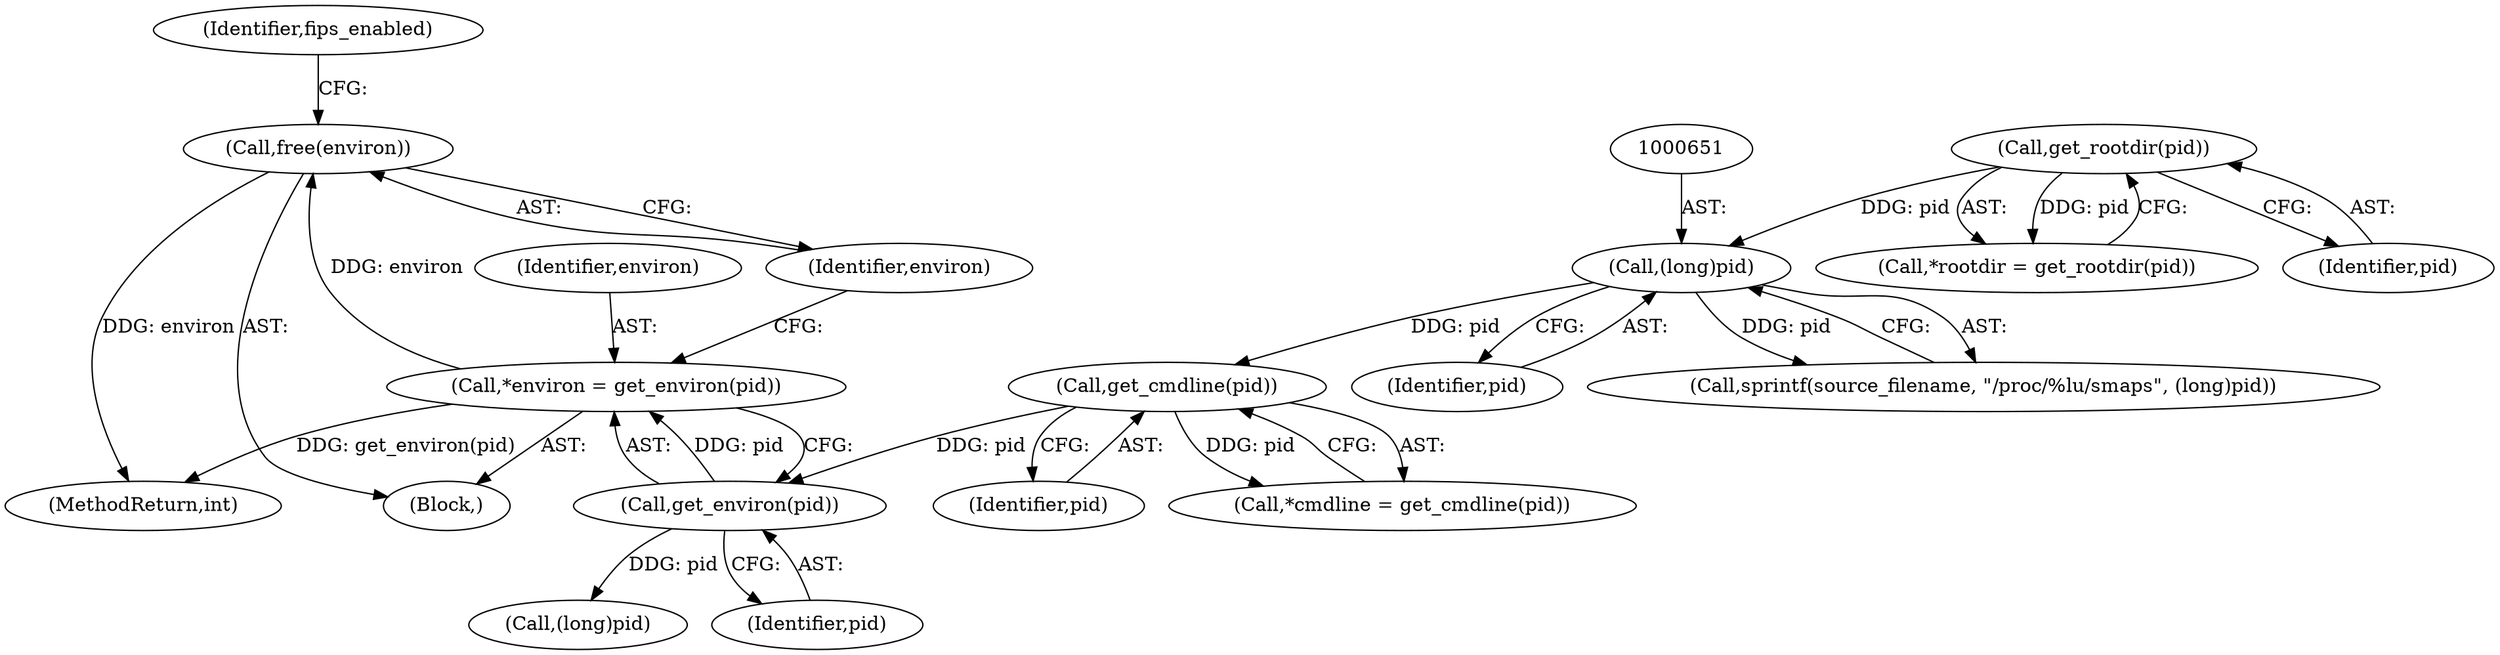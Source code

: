 digraph "0_abrt_80408e9e24a1c10f85fd969e1853e0f192157f92_0@API" {
"1000833" [label="(Call,free(environ))"];
"1000829" [label="(Call,*environ = get_environ(pid))"];
"1000831" [label="(Call,get_environ(pid))"];
"1000824" [label="(Call,get_cmdline(pid))"];
"1000650" [label="(Call,(long)pid)"];
"1000628" [label="(Call,get_rootdir(pid))"];
"1000626" [label="(Call,*rootdir = get_rootdir(pid))"];
"1000628" [label="(Call,get_rootdir(pid))"];
"1000837" [label="(Identifier,fips_enabled)"];
"1000975" [label="(Call,(long)pid)"];
"1000629" [label="(Identifier,pid)"];
"1000831" [label="(Call,get_environ(pid))"];
"1000832" [label="(Identifier,pid)"];
"1000824" [label="(Call,get_cmdline(pid))"];
"1000825" [label="(Identifier,pid)"];
"1000652" [label="(Identifier,pid)"];
"1000834" [label="(Identifier,environ)"];
"1000833" [label="(Call,free(environ))"];
"1000822" [label="(Call,*cmdline = get_cmdline(pid))"];
"1000624" [label="(Block,)"];
"1000650" [label="(Call,(long)pid)"];
"1000829" [label="(Call,*environ = get_environ(pid))"];
"1000830" [label="(Identifier,environ)"];
"1001180" [label="(MethodReturn,int)"];
"1000647" [label="(Call,sprintf(source_filename, \"/proc/%lu/smaps\", (long)pid))"];
"1000833" -> "1000624"  [label="AST: "];
"1000833" -> "1000834"  [label="CFG: "];
"1000834" -> "1000833"  [label="AST: "];
"1000837" -> "1000833"  [label="CFG: "];
"1000833" -> "1001180"  [label="DDG: environ"];
"1000829" -> "1000833"  [label="DDG: environ"];
"1000829" -> "1000624"  [label="AST: "];
"1000829" -> "1000831"  [label="CFG: "];
"1000830" -> "1000829"  [label="AST: "];
"1000831" -> "1000829"  [label="AST: "];
"1000834" -> "1000829"  [label="CFG: "];
"1000829" -> "1001180"  [label="DDG: get_environ(pid)"];
"1000831" -> "1000829"  [label="DDG: pid"];
"1000831" -> "1000832"  [label="CFG: "];
"1000832" -> "1000831"  [label="AST: "];
"1000824" -> "1000831"  [label="DDG: pid"];
"1000831" -> "1000975"  [label="DDG: pid"];
"1000824" -> "1000822"  [label="AST: "];
"1000824" -> "1000825"  [label="CFG: "];
"1000825" -> "1000824"  [label="AST: "];
"1000822" -> "1000824"  [label="CFG: "];
"1000824" -> "1000822"  [label="DDG: pid"];
"1000650" -> "1000824"  [label="DDG: pid"];
"1000650" -> "1000647"  [label="AST: "];
"1000650" -> "1000652"  [label="CFG: "];
"1000651" -> "1000650"  [label="AST: "];
"1000652" -> "1000650"  [label="AST: "];
"1000647" -> "1000650"  [label="CFG: "];
"1000650" -> "1000647"  [label="DDG: pid"];
"1000628" -> "1000650"  [label="DDG: pid"];
"1000628" -> "1000626"  [label="AST: "];
"1000628" -> "1000629"  [label="CFG: "];
"1000629" -> "1000628"  [label="AST: "];
"1000626" -> "1000628"  [label="CFG: "];
"1000628" -> "1000626"  [label="DDG: pid"];
}
